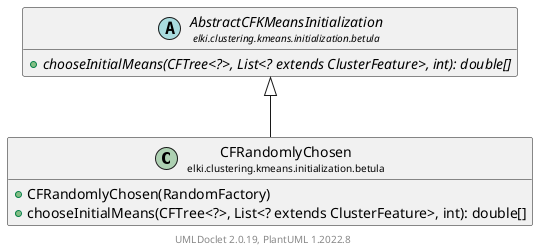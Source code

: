 @startuml
    remove .*\.(Instance|Par|Parameterizer|Factory)$
    set namespaceSeparator none
    hide empty fields
    hide empty methods

    class "<size:14>CFRandomlyChosen\n<size:10>elki.clustering.kmeans.initialization.betula" as elki.clustering.kmeans.initialization.betula.CFRandomlyChosen [[CFRandomlyChosen.html]] {
        +CFRandomlyChosen(RandomFactory)
        +chooseInitialMeans(CFTree<?>, List<? extends ClusterFeature>, int): double[]
    }

    abstract class "<size:14>AbstractCFKMeansInitialization\n<size:10>elki.clustering.kmeans.initialization.betula" as elki.clustering.kmeans.initialization.betula.AbstractCFKMeansInitialization [[AbstractCFKMeansInitialization.html]] {
        {abstract} +chooseInitialMeans(CFTree<?>, List<? extends ClusterFeature>, int): double[]
    }
    class "<size:14>CFRandomlyChosen.Par\n<size:10>elki.clustering.kmeans.initialization.betula" as elki.clustering.kmeans.initialization.betula.CFRandomlyChosen.Par [[CFRandomlyChosen.Par.html]]

    elki.clustering.kmeans.initialization.betula.AbstractCFKMeansInitialization <|-- elki.clustering.kmeans.initialization.betula.CFRandomlyChosen
    elki.clustering.kmeans.initialization.betula.CFRandomlyChosen +-- elki.clustering.kmeans.initialization.betula.CFRandomlyChosen.Par

    center footer UMLDoclet 2.0.19, PlantUML 1.2022.8
@enduml
